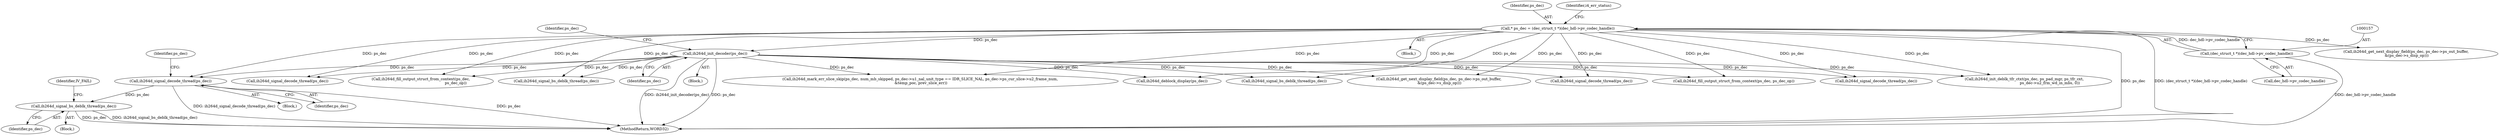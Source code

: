 digraph "0_Android_33ef7de9ddc8ea7eb9cbc440d1cf89957a0c267b@API" {
"1001192" [label="(Call,ih264d_signal_decode_thread(ps_dec))"];
"1000154" [label="(Call,* ps_dec = (dec_struct_t *)(dec_hdl->pv_codec_handle))"];
"1000156" [label="(Call,(dec_struct_t *)(dec_hdl->pv_codec_handle))"];
"1000897" [label="(Call,ih264d_init_decoder(ps_dec))"];
"1001201" [label="(Call,ih264d_signal_bs_deblk_thread(ps_dec))"];
"1002069" [label="(Call,ih264d_fill_output_struct_from_context(ps_dec, ps_dec_op))"];
"1000714" [label="(Call,ih264d_get_next_display_field(ps_dec, ps_dec->ps_out_buffer,\n &(ps_dec->s_disp_op)))"];
"1002041" [label="(Call,ih264d_get_next_display_field(ps_dec, ps_dec->ps_out_buffer,\n &(ps_dec->s_disp_op)))"];
"1001201" [label="(Call,ih264d_signal_bs_deblk_thread(ps_dec))"];
"1001735" [label="(Call,ih264d_signal_decode_thread(ps_dec))"];
"1001409" [label="(Call,ih264d_signal_decode_thread(ps_dec))"];
"1001843" [label="(Call,ih264d_signal_bs_deblk_thread(ps_dec))"];
"1000155" [label="(Identifier,ps_dec)"];
"1000163" [label="(Identifier,i4_err_status)"];
"1002189" [label="(MethodReturn,WORD32)"];
"1000156" [label="(Call,(dec_struct_t *)(dec_hdl->pv_codec_handle))"];
"1001559" [label="(Call,ih264d_mark_err_slice_skip(ps_dec, num_mb_skipped, ps_dec->u1_nal_unit_type == IDR_SLICE_NAL, ps_dec->ps_cur_slice->u2_frame_num,\n &temp_poc, prev_slice_err))"];
"1001193" [label="(Identifier,ps_dec)"];
"1000158" [label="(Call,dec_hdl->pv_codec_handle)"];
"1000152" [label="(Block,)"];
"1001256" [label="(Call,ih264d_fill_output_struct_from_context(ps_dec,\n                                                           ps_dec_op))"];
"1000154" [label="(Call,* ps_dec = (dec_struct_t *)(dec_hdl->pv_codec_handle))"];
"1001158" [label="(Block,)"];
"1000897" [label="(Call,ih264d_init_decoder(ps_dec))"];
"1001200" [label="(Block,)"];
"1000898" [label="(Identifier,ps_dec)"];
"1001204" [label="(Identifier,IV_FAIL)"];
"1001905" [label="(Call,ih264d_deblock_display(ps_dec))"];
"1001202" [label="(Identifier,ps_dec)"];
"1000901" [label="(Identifier,ps_dec)"];
"1001612" [label="(Call,ih264d_signal_decode_thread(ps_dec))"];
"1002027" [label="(Call,ih264d_signal_bs_deblk_thread(ps_dec))"];
"1001192" [label="(Call,ih264d_signal_decode_thread(ps_dec))"];
"1001701" [label="(Call,ih264d_init_deblk_tfr_ctxt(ps_dec, ps_pad_mgr, ps_tfr_cxt,\n                                           ps_dec->u2_frm_wd_in_mbs, 0))"];
"1001197" [label="(Identifier,ps_dec)"];
"1000896" [label="(Block,)"];
"1001192" -> "1001158"  [label="AST: "];
"1001192" -> "1001193"  [label="CFG: "];
"1001193" -> "1001192"  [label="AST: "];
"1001197" -> "1001192"  [label="CFG: "];
"1001192" -> "1002189"  [label="DDG: ih264d_signal_decode_thread(ps_dec)"];
"1001192" -> "1002189"  [label="DDG: ps_dec"];
"1000154" -> "1001192"  [label="DDG: ps_dec"];
"1000897" -> "1001192"  [label="DDG: ps_dec"];
"1001192" -> "1001201"  [label="DDG: ps_dec"];
"1000154" -> "1000152"  [label="AST: "];
"1000154" -> "1000156"  [label="CFG: "];
"1000155" -> "1000154"  [label="AST: "];
"1000156" -> "1000154"  [label="AST: "];
"1000163" -> "1000154"  [label="CFG: "];
"1000154" -> "1002189"  [label="DDG: ps_dec"];
"1000154" -> "1002189"  [label="DDG: (dec_struct_t *)(dec_hdl->pv_codec_handle)"];
"1000156" -> "1000154"  [label="DDG: dec_hdl->pv_codec_handle"];
"1000154" -> "1000714"  [label="DDG: ps_dec"];
"1000154" -> "1000897"  [label="DDG: ps_dec"];
"1000154" -> "1001256"  [label="DDG: ps_dec"];
"1000154" -> "1001409"  [label="DDG: ps_dec"];
"1000154" -> "1001559"  [label="DDG: ps_dec"];
"1000154" -> "1001612"  [label="DDG: ps_dec"];
"1000154" -> "1001701"  [label="DDG: ps_dec"];
"1000154" -> "1001735"  [label="DDG: ps_dec"];
"1000154" -> "1001843"  [label="DDG: ps_dec"];
"1000154" -> "1001905"  [label="DDG: ps_dec"];
"1000154" -> "1002027"  [label="DDG: ps_dec"];
"1000154" -> "1002041"  [label="DDG: ps_dec"];
"1000154" -> "1002069"  [label="DDG: ps_dec"];
"1000156" -> "1000158"  [label="CFG: "];
"1000157" -> "1000156"  [label="AST: "];
"1000158" -> "1000156"  [label="AST: "];
"1000156" -> "1002189"  [label="DDG: dec_hdl->pv_codec_handle"];
"1000897" -> "1000896"  [label="AST: "];
"1000897" -> "1000898"  [label="CFG: "];
"1000898" -> "1000897"  [label="AST: "];
"1000901" -> "1000897"  [label="CFG: "];
"1000897" -> "1002189"  [label="DDG: ih264d_init_decoder(ps_dec)"];
"1000897" -> "1002189"  [label="DDG: ps_dec"];
"1000897" -> "1001256"  [label="DDG: ps_dec"];
"1000897" -> "1001409"  [label="DDG: ps_dec"];
"1000897" -> "1001559"  [label="DDG: ps_dec"];
"1000897" -> "1001612"  [label="DDG: ps_dec"];
"1000897" -> "1001701"  [label="DDG: ps_dec"];
"1000897" -> "1001735"  [label="DDG: ps_dec"];
"1000897" -> "1001843"  [label="DDG: ps_dec"];
"1000897" -> "1001905"  [label="DDG: ps_dec"];
"1000897" -> "1002027"  [label="DDG: ps_dec"];
"1000897" -> "1002041"  [label="DDG: ps_dec"];
"1000897" -> "1002069"  [label="DDG: ps_dec"];
"1001201" -> "1001200"  [label="AST: "];
"1001201" -> "1001202"  [label="CFG: "];
"1001202" -> "1001201"  [label="AST: "];
"1001204" -> "1001201"  [label="CFG: "];
"1001201" -> "1002189"  [label="DDG: ps_dec"];
"1001201" -> "1002189"  [label="DDG: ih264d_signal_bs_deblk_thread(ps_dec)"];
}
